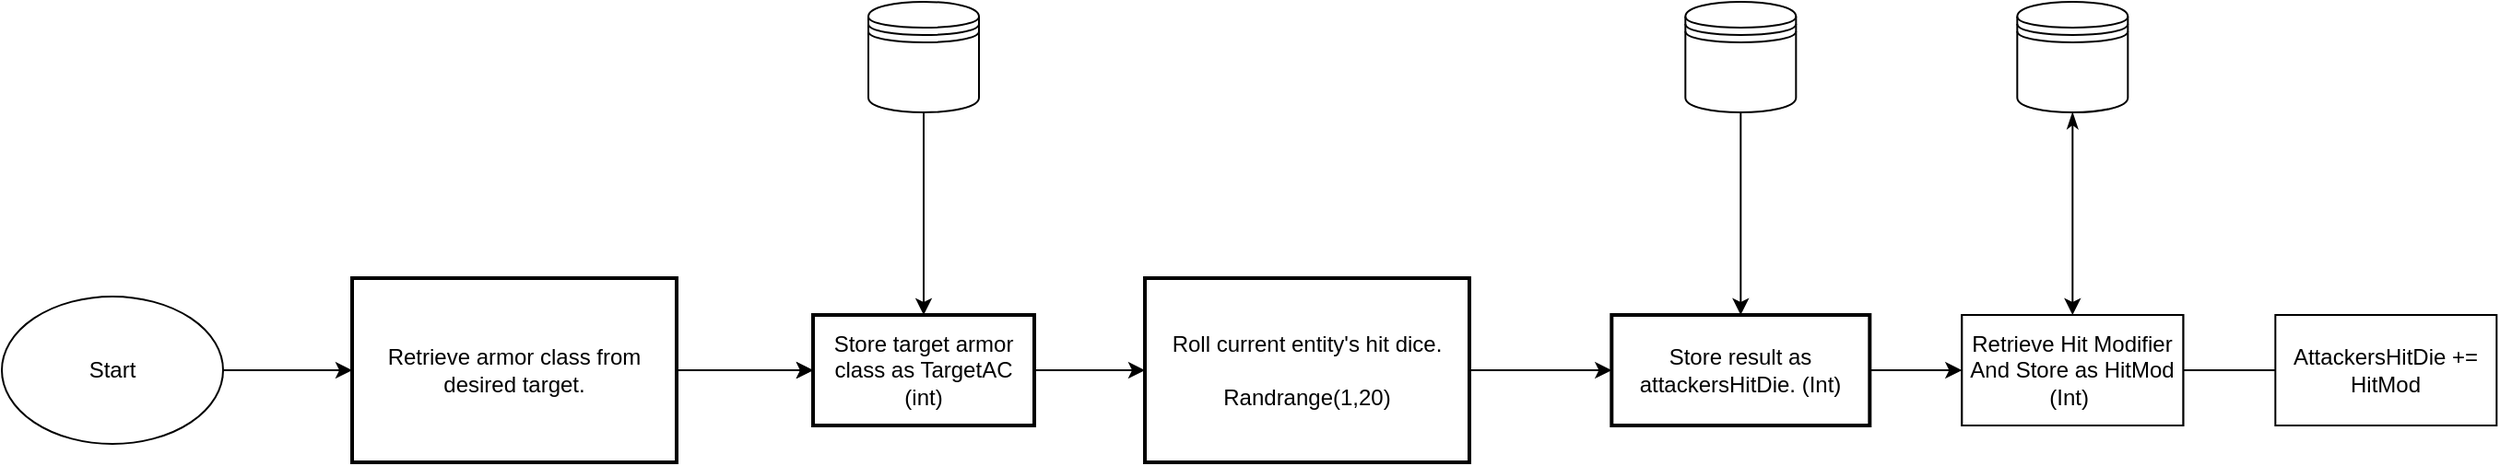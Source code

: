 <mxfile version="13.7.9" type="device"><diagram id="OjtEAm-Ctvmf3D8lM9I5" name="Page-1"><mxGraphModel dx="1142" dy="792" grid="1" gridSize="10" guides="1" tooltips="1" connect="1" arrows="1" fold="1" page="1" pageScale="1" pageWidth="850" pageHeight="1100" math="0" shadow="0"><root><mxCell id="0"/><mxCell id="1" parent="0"/><mxCell id="WdEpznB-Re_GAAL6BPl6-1" style="edgeStyle=orthogonalEdgeStyle;rounded=0;orthogonalLoop=1;jettySize=auto;html=1;exitX=1;exitY=0.5;exitDx=0;exitDy=0;entryX=0;entryY=0.5;entryDx=0;entryDy=0;" parent="1" source="WdEpznB-Re_GAAL6BPl6-2" target="WdEpznB-Re_GAAL6BPl6-8" edge="1"><mxGeometry relative="1" as="geometry"/></mxCell><mxCell id="WdEpznB-Re_GAAL6BPl6-2" value="Store result as attackersHitDie. (Int)" style="whiteSpace=wrap;html=1;rounded=0;strokeWidth=2;" parent="1" vertex="1"><mxGeometry x="883.16" y="280" width="140" height="60" as="geometry"/></mxCell><mxCell id="WdEpznB-Re_GAAL6BPl6-3" value="" style="endArrow=classic;html=1;exitX=1;exitY=0.5;exitDx=0;exitDy=0;entryX=0;entryY=0.5;entryDx=0;entryDy=0;" parent="1" source="WdEpznB-Re_GAAL6BPl6-14" target="WdEpznB-Re_GAAL6BPl6-2" edge="1"><mxGeometry width="50" height="50" relative="1" as="geometry"><mxPoint x="849.16" y="310" as="sourcePoint"/><mxPoint x="1043.16" y="310" as="targetPoint"/></mxGeometry></mxCell><mxCell id="WdEpznB-Re_GAAL6BPl6-7" style="edgeStyle=orthogonalEdgeStyle;rounded=0;orthogonalLoop=1;jettySize=auto;html=1;entryX=0;entryY=0.5;entryDx=0;entryDy=0;" parent="1" source="WdEpznB-Re_GAAL6BPl6-8" edge="1"><mxGeometry relative="1" as="geometry"><mxPoint x="1253.16" y="310" as="targetPoint"/></mxGeometry></mxCell><mxCell id="WdEpznB-Re_GAAL6BPl6-8" value="Retrieve Hit Modifier&lt;br&gt;And Store as HitMod (Int)&amp;nbsp;" style="whiteSpace=wrap;html=1;rounded=0;" parent="1" vertex="1"><mxGeometry x="1073.16" y="280" width="120" height="60" as="geometry"/></mxCell><mxCell id="WdEpznB-Re_GAAL6BPl6-9" value="" style="edgeStyle=orthogonalEdgeStyle;rounded=0;orthogonalLoop=1;jettySize=auto;html=1;exitX=1;exitY=0.5;exitDx=0;exitDy=0;" parent="1" source="WdEpznB-Re_GAAL6BPl6-10" target="WdEpznB-Re_GAAL6BPl6-12" edge="1"><mxGeometry relative="1" as="geometry"/></mxCell><mxCell id="WdEpznB-Re_GAAL6BPl6-10" value="Retrieve armor class from desired target." style="rounded=0;whiteSpace=wrap;html=1;absoluteArcSize=1;arcSize=14;strokeWidth=2;" parent="1" vertex="1"><mxGeometry x="200" y="260" width="176" height="100" as="geometry"/></mxCell><mxCell id="WdEpznB-Re_GAAL6BPl6-11" style="edgeStyle=orthogonalEdgeStyle;rounded=0;orthogonalLoop=1;jettySize=auto;html=1;" parent="1" source="WdEpznB-Re_GAAL6BPl6-12" target="WdEpznB-Re_GAAL6BPl6-14" edge="1"><mxGeometry relative="1" as="geometry"/></mxCell><mxCell id="WdEpznB-Re_GAAL6BPl6-12" value="Store target armor class as TargetAC (int)" style="whiteSpace=wrap;html=1;rounded=0;strokeWidth=2;" parent="1" vertex="1"><mxGeometry x="450.0" y="280" width="120" height="60" as="geometry"/></mxCell><mxCell id="WdEpznB-Re_GAAL6BPl6-13" value="" style="endArrow=classic;html=1;exitX=1;exitY=0.5;exitDx=0;exitDy=0;entryX=0;entryY=0.5;entryDx=0;entryDy=0;" parent="1" target="WdEpznB-Re_GAAL6BPl6-12" edge="1"><mxGeometry width="50" height="50" relative="1" as="geometry"><mxPoint x="400" y="310" as="sourcePoint"/><mxPoint x="494" y="340" as="targetPoint"/></mxGeometry></mxCell><mxCell id="WdEpznB-Re_GAAL6BPl6-14" value="Roll current entity's hit dice.&lt;br&gt;&lt;br&gt;Randrange(1,20)" style="rounded=0;whiteSpace=wrap;html=1;absoluteArcSize=1;arcSize=14;strokeWidth=2;" parent="1" vertex="1"><mxGeometry x="630.0" y="260" width="176" height="100" as="geometry"/></mxCell><mxCell id="WdEpznB-Re_GAAL6BPl6-16" value="AttackersHitDie += HitMod&lt;br&gt;" style="whiteSpace=wrap;html=1;rounded=0;" parent="1" vertex="1"><mxGeometry x="1243.16" y="280" width="120" height="60" as="geometry"/></mxCell><mxCell id="WdEpznB-Re_GAAL6BPl6-17" value="Retrieve Hit Modifier&lt;br&gt;And Store as HitMod (Int)&amp;nbsp;" style="whiteSpace=wrap;html=1;rounded=0;" parent="1" vertex="1"><mxGeometry x="1073.16" y="280" width="120" height="60" as="geometry"/></mxCell><mxCell id="WdEpznB-Re_GAAL6BPl6-18" value="" style="shape=datastore;whiteSpace=wrap;html=1;" parent="1" vertex="1"><mxGeometry x="480" y="110" width="60" height="60" as="geometry"/></mxCell><mxCell id="WdEpznB-Re_GAAL6BPl6-19" value="" style="endArrow=classic;html=1;entryX=0.5;entryY=0;entryDx=0;entryDy=0;exitX=0.5;exitY=1;exitDx=0;exitDy=0;" parent="1" source="WdEpznB-Re_GAAL6BPl6-18" target="WdEpznB-Re_GAAL6BPl6-12" edge="1"><mxGeometry width="50" height="50" relative="1" as="geometry"><mxPoint x="480" y="190" as="sourcePoint"/><mxPoint x="540" y="190" as="targetPoint"/></mxGeometry></mxCell><mxCell id="WdEpznB-Re_GAAL6BPl6-20" value="" style="edgeStyle=orthogonalEdgeStyle;rounded=0;orthogonalLoop=1;jettySize=auto;html=1;" parent="1" source="WdEpznB-Re_GAAL6BPl6-21" target="WdEpznB-Re_GAAL6BPl6-2" edge="1"><mxGeometry relative="1" as="geometry"/></mxCell><mxCell id="WdEpznB-Re_GAAL6BPl6-21" value="" style="shape=datastore;whiteSpace=wrap;html=1;" parent="1" vertex="1"><mxGeometry x="923.16" y="110" width="60" height="60" as="geometry"/></mxCell><mxCell id="WdEpznB-Re_GAAL6BPl6-22" value="" style="edgeStyle=orthogonalEdgeStyle;rounded=0;orthogonalLoop=1;jettySize=auto;html=1;startArrow=classicThin;startFill=1;" parent="1" source="WdEpznB-Re_GAAL6BPl6-23" target="WdEpznB-Re_GAAL6BPl6-17" edge="1"><mxGeometry relative="1" as="geometry"/></mxCell><mxCell id="WdEpznB-Re_GAAL6BPl6-23" value="" style="shape=datastore;whiteSpace=wrap;html=1;" parent="1" vertex="1"><mxGeometry x="1103.16" y="110" width="60" height="60" as="geometry"/></mxCell><mxCell id="WdEpznB-Re_GAAL6BPl6-29" style="edgeStyle=orthogonalEdgeStyle;rounded=0;orthogonalLoop=1;jettySize=auto;html=1;entryX=0;entryY=0.5;entryDx=0;entryDy=0;" parent="1" source="WdEpznB-Re_GAAL6BPl6-28" target="WdEpznB-Re_GAAL6BPl6-10" edge="1"><mxGeometry relative="1" as="geometry"/></mxCell><mxCell id="WdEpznB-Re_GAAL6BPl6-28" value="Start" style="ellipse;whiteSpace=wrap;html=1;" parent="1" vertex="1"><mxGeometry x="10" y="270" width="120" height="80" as="geometry"/></mxCell></root></mxGraphModel></diagram></mxfile>